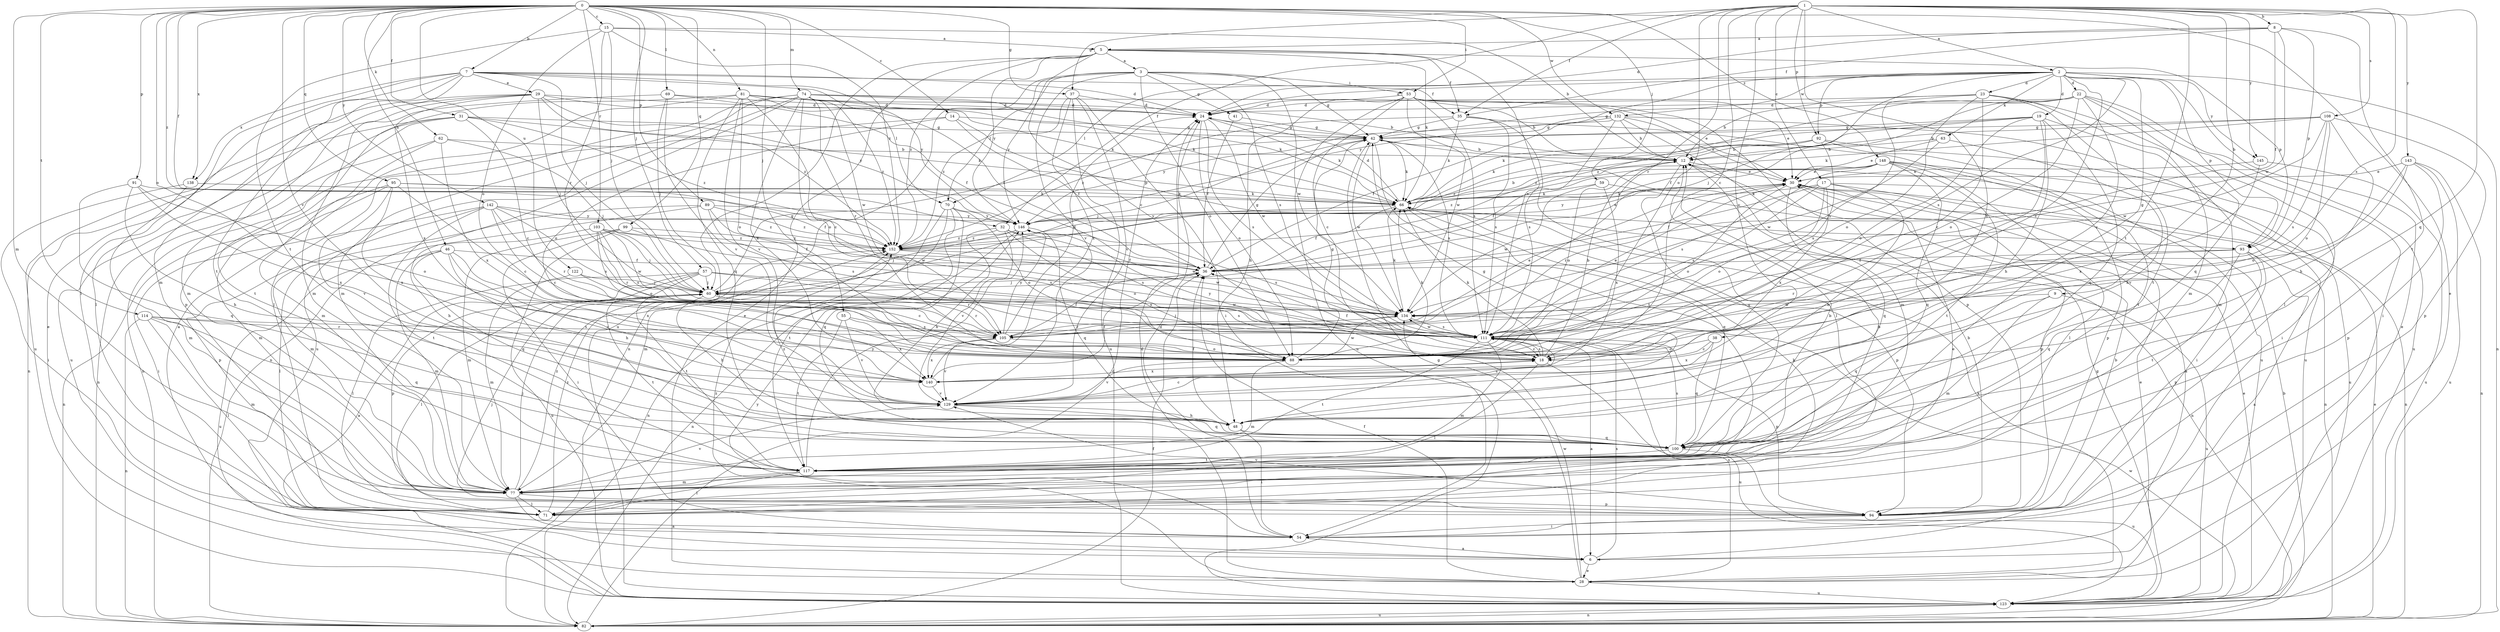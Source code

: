 strict digraph  {
0;
1;
2;
3;
5;
6;
7;
8;
9;
12;
14;
15;
17;
18;
19;
22;
23;
24;
28;
29;
30;
31;
32;
35;
36;
37;
38;
41;
42;
46;
48;
53;
54;
55;
57;
59;
60;
62;
63;
66;
69;
70;
71;
74;
77;
81;
82;
88;
89;
91;
92;
93;
94;
95;
99;
100;
103;
105;
108;
111;
114;
117;
122;
123;
129;
132;
134;
138;
140;
142;
143;
145;
146;
148;
152;
0 -> 7  [label=b];
0 -> 14  [label=c];
0 -> 15  [label=c];
0 -> 28  [label=e];
0 -> 31  [label=f];
0 -> 32  [label=f];
0 -> 37  [label=g];
0 -> 46  [label=h];
0 -> 53  [label=i];
0 -> 55  [label=j];
0 -> 57  [label=j];
0 -> 59  [label=j];
0 -> 62  [label=k];
0 -> 69  [label=l];
0 -> 74  [label=m];
0 -> 77  [label=m];
0 -> 81  [label=n];
0 -> 88  [label=o];
0 -> 89  [label=p];
0 -> 91  [label=p];
0 -> 95  [label=q];
0 -> 99  [label=q];
0 -> 103  [label=r];
0 -> 114  [label=t];
0 -> 122  [label=u];
0 -> 129  [label=v];
0 -> 132  [label=w];
0 -> 138  [label=x];
0 -> 142  [label=y];
0 -> 148  [label=z];
0 -> 152  [label=z];
1 -> 2  [label=a];
1 -> 8  [label=b];
1 -> 9  [label=b];
1 -> 17  [label=c];
1 -> 18  [label=c];
1 -> 32  [label=f];
1 -> 35  [label=f];
1 -> 37  [label=g];
1 -> 48  [label=h];
1 -> 88  [label=o];
1 -> 92  [label=p];
1 -> 100  [label=q];
1 -> 105  [label=r];
1 -> 108  [label=s];
1 -> 111  [label=s];
1 -> 117  [label=t];
1 -> 129  [label=v];
1 -> 143  [label=y];
1 -> 145  [label=y];
2 -> 18  [label=c];
2 -> 19  [label=d];
2 -> 22  [label=d];
2 -> 23  [label=d];
2 -> 24  [label=d];
2 -> 28  [label=e];
2 -> 38  [label=g];
2 -> 60  [label=j];
2 -> 63  [label=k];
2 -> 70  [label=l];
2 -> 82  [label=n];
2 -> 92  [label=p];
2 -> 93  [label=p];
2 -> 111  [label=s];
2 -> 132  [label=w];
2 -> 145  [label=y];
2 -> 146  [label=y];
3 -> 41  [label=g];
3 -> 42  [label=g];
3 -> 53  [label=i];
3 -> 70  [label=l];
3 -> 82  [label=n];
3 -> 88  [label=o];
3 -> 111  [label=s];
3 -> 129  [label=v];
3 -> 134  [label=w];
3 -> 146  [label=y];
5 -> 3  [label=a];
5 -> 18  [label=c];
5 -> 28  [label=e];
5 -> 35  [label=f];
5 -> 66  [label=k];
5 -> 93  [label=p];
5 -> 111  [label=s];
5 -> 123  [label=u];
5 -> 146  [label=y];
5 -> 152  [label=z];
6 -> 12  [label=b];
6 -> 28  [label=e];
6 -> 111  [label=s];
7 -> 24  [label=d];
7 -> 28  [label=e];
7 -> 29  [label=e];
7 -> 35  [label=f];
7 -> 60  [label=j];
7 -> 70  [label=l];
7 -> 71  [label=l];
7 -> 77  [label=m];
7 -> 117  [label=t];
7 -> 138  [label=x];
7 -> 146  [label=y];
8 -> 5  [label=a];
8 -> 24  [label=d];
8 -> 35  [label=f];
8 -> 36  [label=f];
8 -> 93  [label=p];
8 -> 117  [label=t];
8 -> 134  [label=w];
9 -> 77  [label=m];
9 -> 100  [label=q];
9 -> 123  [label=u];
9 -> 134  [label=w];
12 -> 30  [label=e];
12 -> 88  [label=o];
12 -> 100  [label=q];
14 -> 36  [label=f];
14 -> 42  [label=g];
14 -> 82  [label=n];
14 -> 88  [label=o];
14 -> 93  [label=p];
15 -> 5  [label=a];
15 -> 12  [label=b];
15 -> 60  [label=j];
15 -> 88  [label=o];
15 -> 105  [label=r];
15 -> 117  [label=t];
15 -> 152  [label=z];
17 -> 36  [label=f];
17 -> 48  [label=h];
17 -> 54  [label=i];
17 -> 66  [label=k];
17 -> 82  [label=n];
17 -> 88  [label=o];
17 -> 111  [label=s];
17 -> 140  [label=x];
18 -> 12  [label=b];
18 -> 36  [label=f];
18 -> 66  [label=k];
18 -> 71  [label=l];
18 -> 111  [label=s];
18 -> 123  [label=u];
18 -> 140  [label=x];
18 -> 146  [label=y];
19 -> 18  [label=c];
19 -> 42  [label=g];
19 -> 48  [label=h];
19 -> 66  [label=k];
19 -> 77  [label=m];
19 -> 88  [label=o];
19 -> 100  [label=q];
19 -> 152  [label=z];
22 -> 18  [label=c];
22 -> 24  [label=d];
22 -> 36  [label=f];
22 -> 42  [label=g];
22 -> 54  [label=i];
22 -> 88  [label=o];
22 -> 100  [label=q];
22 -> 123  [label=u];
22 -> 152  [label=z];
23 -> 12  [label=b];
23 -> 18  [label=c];
23 -> 24  [label=d];
23 -> 71  [label=l];
23 -> 77  [label=m];
23 -> 88  [label=o];
23 -> 111  [label=s];
23 -> 117  [label=t];
24 -> 42  [label=g];
24 -> 66  [label=k];
24 -> 88  [label=o];
24 -> 111  [label=s];
24 -> 134  [label=w];
28 -> 24  [label=d];
28 -> 30  [label=e];
28 -> 36  [label=f];
28 -> 42  [label=g];
28 -> 66  [label=k];
28 -> 111  [label=s];
28 -> 123  [label=u];
28 -> 134  [label=w];
28 -> 146  [label=y];
29 -> 24  [label=d];
29 -> 60  [label=j];
29 -> 66  [label=k];
29 -> 71  [label=l];
29 -> 77  [label=m];
29 -> 123  [label=u];
29 -> 140  [label=x];
29 -> 146  [label=y];
29 -> 152  [label=z];
30 -> 66  [label=k];
30 -> 82  [label=n];
30 -> 88  [label=o];
30 -> 94  [label=p];
30 -> 100  [label=q];
30 -> 105  [label=r];
30 -> 146  [label=y];
31 -> 18  [label=c];
31 -> 42  [label=g];
31 -> 66  [label=k];
31 -> 82  [label=n];
31 -> 117  [label=t];
31 -> 123  [label=u];
31 -> 152  [label=z];
32 -> 48  [label=h];
32 -> 88  [label=o];
32 -> 111  [label=s];
32 -> 129  [label=v];
32 -> 134  [label=w];
32 -> 152  [label=z];
35 -> 42  [label=g];
35 -> 66  [label=k];
35 -> 71  [label=l];
35 -> 111  [label=s];
35 -> 123  [label=u];
35 -> 152  [label=z];
36 -> 42  [label=g];
36 -> 60  [label=j];
37 -> 24  [label=d];
37 -> 54  [label=i];
37 -> 123  [label=u];
37 -> 129  [label=v];
37 -> 140  [label=x];
37 -> 152  [label=z];
38 -> 18  [label=c];
38 -> 88  [label=o];
38 -> 100  [label=q];
38 -> 140  [label=x];
41 -> 36  [label=f];
41 -> 42  [label=g];
42 -> 12  [label=b];
42 -> 60  [label=j];
42 -> 66  [label=k];
42 -> 111  [label=s];
42 -> 117  [label=t];
42 -> 134  [label=w];
46 -> 36  [label=f];
46 -> 48  [label=h];
46 -> 77  [label=m];
46 -> 100  [label=q];
46 -> 123  [label=u];
46 -> 129  [label=v];
46 -> 140  [label=x];
48 -> 36  [label=f];
48 -> 54  [label=i];
48 -> 100  [label=q];
53 -> 12  [label=b];
53 -> 18  [label=c];
53 -> 24  [label=d];
53 -> 30  [label=e];
53 -> 48  [label=h];
53 -> 94  [label=p];
53 -> 111  [label=s];
53 -> 123  [label=u];
53 -> 134  [label=w];
54 -> 6  [label=a];
54 -> 24  [label=d];
54 -> 152  [label=z];
55 -> 111  [label=s];
55 -> 117  [label=t];
55 -> 129  [label=v];
55 -> 140  [label=x];
57 -> 6  [label=a];
57 -> 60  [label=j];
57 -> 71  [label=l];
57 -> 94  [label=p];
57 -> 105  [label=r];
57 -> 111  [label=s];
57 -> 117  [label=t];
59 -> 6  [label=a];
59 -> 66  [label=k];
59 -> 134  [label=w];
59 -> 140  [label=x];
60 -> 42  [label=g];
60 -> 48  [label=h];
60 -> 71  [label=l];
60 -> 105  [label=r];
60 -> 111  [label=s];
60 -> 117  [label=t];
60 -> 134  [label=w];
62 -> 12  [label=b];
62 -> 60  [label=j];
62 -> 77  [label=m];
62 -> 82  [label=n];
62 -> 140  [label=x];
63 -> 12  [label=b];
63 -> 30  [label=e];
63 -> 48  [label=h];
63 -> 134  [label=w];
66 -> 12  [label=b];
66 -> 24  [label=d];
66 -> 36  [label=f];
66 -> 82  [label=n];
66 -> 94  [label=p];
66 -> 100  [label=q];
66 -> 146  [label=y];
69 -> 24  [label=d];
69 -> 36  [label=f];
69 -> 60  [label=j];
69 -> 77  [label=m];
69 -> 129  [label=v];
70 -> 77  [label=m];
70 -> 82  [label=n];
70 -> 88  [label=o];
70 -> 100  [label=q];
70 -> 117  [label=t];
70 -> 146  [label=y];
71 -> 30  [label=e];
71 -> 66  [label=k];
71 -> 152  [label=z];
74 -> 24  [label=d];
74 -> 30  [label=e];
74 -> 66  [label=k];
74 -> 71  [label=l];
74 -> 77  [label=m];
74 -> 82  [label=n];
74 -> 88  [label=o];
74 -> 105  [label=r];
74 -> 123  [label=u];
74 -> 134  [label=w];
74 -> 140  [label=x];
74 -> 152  [label=z];
77 -> 6  [label=a];
77 -> 12  [label=b];
77 -> 60  [label=j];
77 -> 71  [label=l];
77 -> 94  [label=p];
77 -> 129  [label=v];
77 -> 152  [label=z];
81 -> 6  [label=a];
81 -> 12  [label=b];
81 -> 18  [label=c];
81 -> 24  [label=d];
81 -> 36  [label=f];
81 -> 66  [label=k];
81 -> 88  [label=o];
81 -> 94  [label=p];
81 -> 100  [label=q];
81 -> 129  [label=v];
82 -> 12  [label=b];
82 -> 24  [label=d];
82 -> 30  [label=e];
82 -> 36  [label=f];
82 -> 123  [label=u];
82 -> 134  [label=w];
88 -> 42  [label=g];
88 -> 66  [label=k];
88 -> 77  [label=m];
88 -> 129  [label=v];
88 -> 134  [label=w];
89 -> 48  [label=h];
89 -> 94  [label=p];
89 -> 111  [label=s];
89 -> 134  [label=w];
89 -> 146  [label=y];
89 -> 152  [label=z];
91 -> 48  [label=h];
91 -> 66  [label=k];
91 -> 88  [label=o];
91 -> 100  [label=q];
91 -> 140  [label=x];
92 -> 12  [label=b];
92 -> 54  [label=i];
92 -> 66  [label=k];
92 -> 111  [label=s];
92 -> 117  [label=t];
92 -> 152  [label=z];
93 -> 6  [label=a];
93 -> 36  [label=f];
93 -> 94  [label=p];
93 -> 100  [label=q];
93 -> 105  [label=r];
93 -> 117  [label=t];
94 -> 12  [label=b];
94 -> 54  [label=i];
94 -> 60  [label=j];
94 -> 129  [label=v];
95 -> 18  [label=c];
95 -> 36  [label=f];
95 -> 66  [label=k];
95 -> 77  [label=m];
95 -> 82  [label=n];
95 -> 129  [label=v];
95 -> 140  [label=x];
99 -> 54  [label=i];
99 -> 77  [label=m];
99 -> 111  [label=s];
99 -> 123  [label=u];
99 -> 152  [label=z];
100 -> 111  [label=s];
100 -> 117  [label=t];
100 -> 123  [label=u];
100 -> 152  [label=z];
103 -> 36  [label=f];
103 -> 60  [label=j];
103 -> 71  [label=l];
103 -> 88  [label=o];
103 -> 105  [label=r];
103 -> 111  [label=s];
103 -> 134  [label=w];
103 -> 152  [label=z];
105 -> 24  [label=d];
105 -> 30  [label=e];
105 -> 36  [label=f];
105 -> 88  [label=o];
105 -> 129  [label=v];
105 -> 140  [label=x];
105 -> 146  [label=y];
108 -> 12  [label=b];
108 -> 42  [label=g];
108 -> 48  [label=h];
108 -> 66  [label=k];
108 -> 88  [label=o];
108 -> 94  [label=p];
108 -> 111  [label=s];
108 -> 134  [label=w];
111 -> 6  [label=a];
111 -> 18  [label=c];
111 -> 30  [label=e];
111 -> 60  [label=j];
111 -> 77  [label=m];
111 -> 94  [label=p];
111 -> 117  [label=t];
111 -> 134  [label=w];
114 -> 71  [label=l];
114 -> 77  [label=m];
114 -> 82  [label=n];
114 -> 100  [label=q];
114 -> 105  [label=r];
114 -> 111  [label=s];
117 -> 12  [label=b];
117 -> 71  [label=l];
117 -> 77  [label=m];
117 -> 146  [label=y];
122 -> 18  [label=c];
122 -> 60  [label=j];
122 -> 77  [label=m];
123 -> 30  [label=e];
123 -> 42  [label=g];
123 -> 82  [label=n];
129 -> 18  [label=c];
129 -> 42  [label=g];
129 -> 48  [label=h];
129 -> 100  [label=q];
129 -> 111  [label=s];
132 -> 12  [label=b];
132 -> 30  [label=e];
132 -> 36  [label=f];
132 -> 42  [label=g];
132 -> 77  [label=m];
132 -> 111  [label=s];
132 -> 123  [label=u];
132 -> 146  [label=y];
134 -> 66  [label=k];
134 -> 105  [label=r];
134 -> 111  [label=s];
138 -> 54  [label=i];
138 -> 66  [label=k];
138 -> 77  [label=m];
140 -> 36  [label=f];
140 -> 129  [label=v];
142 -> 18  [label=c];
142 -> 54  [label=i];
142 -> 77  [label=m];
142 -> 105  [label=r];
142 -> 111  [label=s];
142 -> 117  [label=t];
142 -> 146  [label=y];
142 -> 152  [label=z];
143 -> 30  [label=e];
143 -> 82  [label=n];
143 -> 88  [label=o];
143 -> 94  [label=p];
143 -> 123  [label=u];
143 -> 129  [label=v];
145 -> 30  [label=e];
145 -> 123  [label=u];
145 -> 140  [label=x];
146 -> 30  [label=e];
146 -> 60  [label=j];
146 -> 82  [label=n];
146 -> 100  [label=q];
146 -> 111  [label=s];
146 -> 152  [label=z];
148 -> 30  [label=e];
148 -> 36  [label=f];
148 -> 71  [label=l];
148 -> 94  [label=p];
148 -> 100  [label=q];
148 -> 111  [label=s];
148 -> 117  [label=t];
148 -> 123  [label=u];
148 -> 152  [label=z];
152 -> 36  [label=f];
152 -> 134  [label=w];
}
